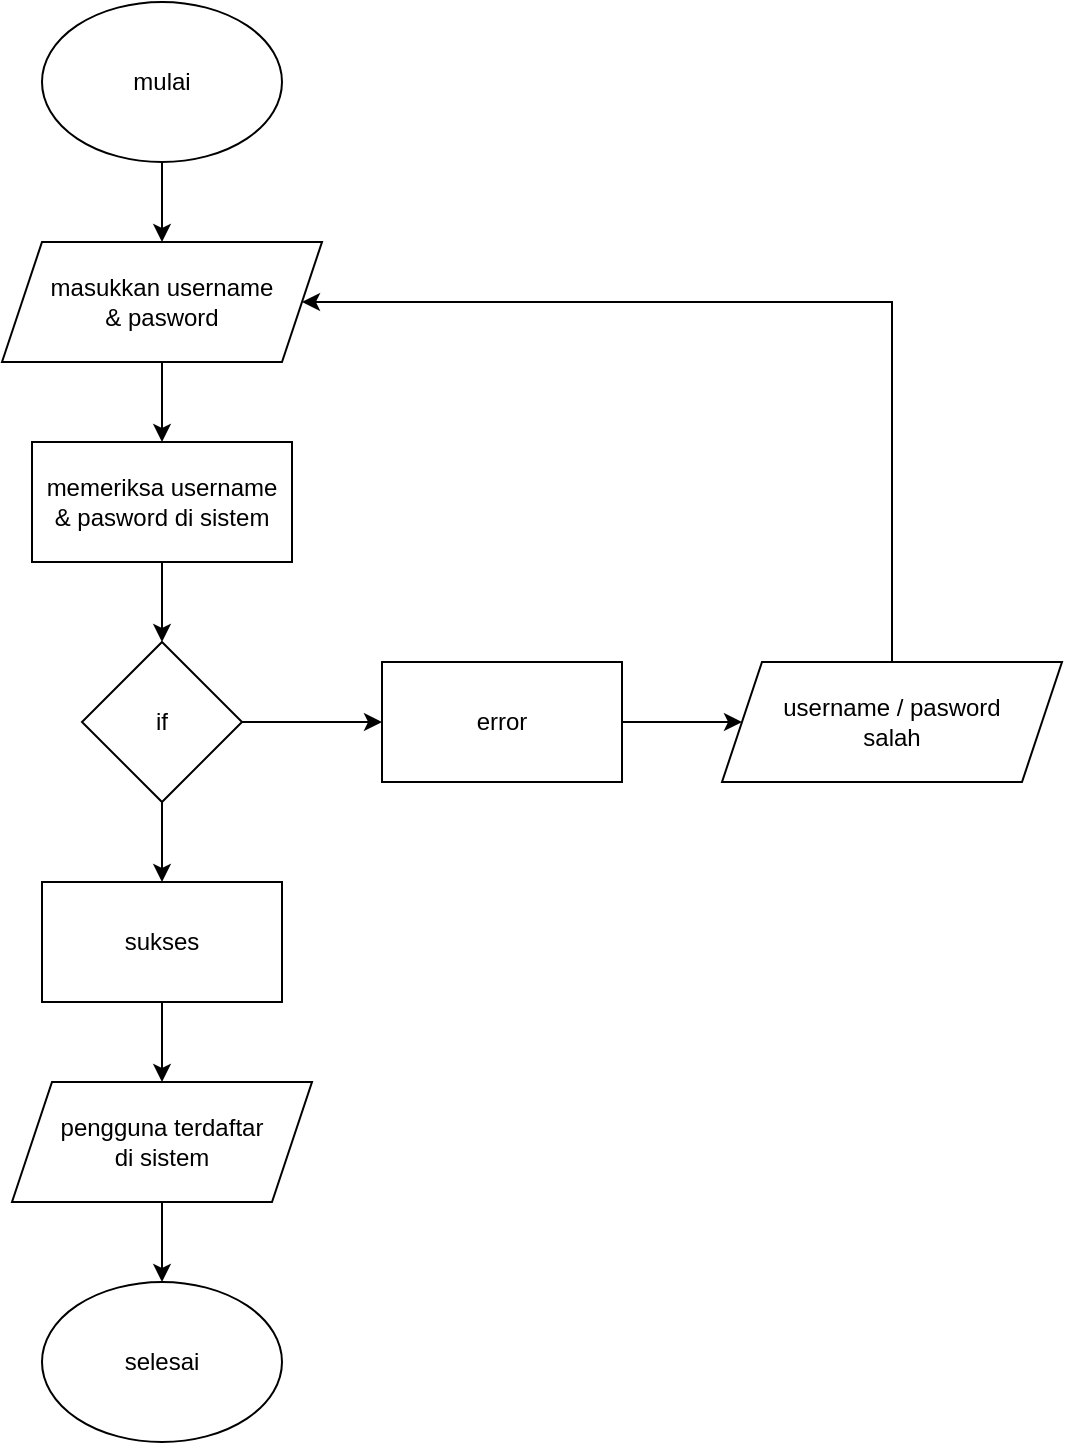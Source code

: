 <mxfile version="24.7.17">
  <diagram name="Page-1" id="2qqocHjtE8PsubvrWxqt">
    <mxGraphModel dx="794" dy="2646" grid="1" gridSize="10" guides="1" tooltips="1" connect="1" arrows="1" fold="1" page="1" pageScale="1" pageWidth="850" pageHeight="1100" math="0" shadow="0">
      <root>
        <mxCell id="0" />
        <mxCell id="1" parent="0" />
        <mxCell id="AvBMiMWbxeBO7aB9u8ek-1" value="mulai" style="ellipse;whiteSpace=wrap;html=1;" vertex="1" parent="1">
          <mxGeometry x="100" y="-2160" width="120" height="80" as="geometry" />
        </mxCell>
        <mxCell id="AvBMiMWbxeBO7aB9u8ek-2" value="masukkan username&lt;div&gt;&amp;amp; pasword&lt;/div&gt;" style="shape=parallelogram;perimeter=parallelogramPerimeter;whiteSpace=wrap;html=1;fixedSize=1;" vertex="1" parent="1">
          <mxGeometry x="80" y="-2040" width="160" height="60" as="geometry" />
        </mxCell>
        <mxCell id="AvBMiMWbxeBO7aB9u8ek-3" value="memeriksa username&lt;div&gt;&amp;amp; pasword di sistem&lt;/div&gt;" style="rounded=0;whiteSpace=wrap;html=1;" vertex="1" parent="1">
          <mxGeometry x="95" y="-1940" width="130" height="60" as="geometry" />
        </mxCell>
        <mxCell id="AvBMiMWbxeBO7aB9u8ek-4" value="if" style="rhombus;whiteSpace=wrap;html=1;" vertex="1" parent="1">
          <mxGeometry x="120" y="-1840" width="80" height="80" as="geometry" />
        </mxCell>
        <mxCell id="AvBMiMWbxeBO7aB9u8ek-5" value="sukses" style="rounded=0;whiteSpace=wrap;html=1;" vertex="1" parent="1">
          <mxGeometry x="100" y="-1720" width="120" height="60" as="geometry" />
        </mxCell>
        <mxCell id="AvBMiMWbxeBO7aB9u8ek-6" value="error" style="rounded=0;whiteSpace=wrap;html=1;" vertex="1" parent="1">
          <mxGeometry x="270" y="-1830" width="120" height="60" as="geometry" />
        </mxCell>
        <mxCell id="AvBMiMWbxeBO7aB9u8ek-7" value="selesai" style="ellipse;whiteSpace=wrap;html=1;" vertex="1" parent="1">
          <mxGeometry x="100" y="-1520" width="120" height="80" as="geometry" />
        </mxCell>
        <mxCell id="AvBMiMWbxeBO7aB9u8ek-8" value="" style="endArrow=classic;html=1;rounded=0;exitX=0.5;exitY=1;exitDx=0;exitDy=0;entryX=0.5;entryY=0;entryDx=0;entryDy=0;" edge="1" parent="1" source="AvBMiMWbxeBO7aB9u8ek-1" target="AvBMiMWbxeBO7aB9u8ek-2">
          <mxGeometry width="50" height="50" relative="1" as="geometry">
            <mxPoint x="135" y="-2020" as="sourcePoint" />
            <mxPoint x="290" y="-2050" as="targetPoint" />
          </mxGeometry>
        </mxCell>
        <mxCell id="AvBMiMWbxeBO7aB9u8ek-9" value="" style="endArrow=classic;html=1;rounded=0;exitX=0.5;exitY=1;exitDx=0;exitDy=0;entryX=0.5;entryY=0;entryDx=0;entryDy=0;" edge="1" parent="1" source="AvBMiMWbxeBO7aB9u8ek-2" target="AvBMiMWbxeBO7aB9u8ek-3">
          <mxGeometry width="50" height="50" relative="1" as="geometry">
            <mxPoint x="380" y="-1990" as="sourcePoint" />
            <mxPoint x="430" y="-2040" as="targetPoint" />
          </mxGeometry>
        </mxCell>
        <mxCell id="AvBMiMWbxeBO7aB9u8ek-10" value="" style="endArrow=classic;html=1;rounded=0;exitX=0.5;exitY=1;exitDx=0;exitDy=0;entryX=0.5;entryY=0;entryDx=0;entryDy=0;" edge="1" parent="1" source="AvBMiMWbxeBO7aB9u8ek-3" target="AvBMiMWbxeBO7aB9u8ek-4">
          <mxGeometry width="50" height="50" relative="1" as="geometry">
            <mxPoint x="380" y="-1790" as="sourcePoint" />
            <mxPoint x="430" y="-1840" as="targetPoint" />
          </mxGeometry>
        </mxCell>
        <mxCell id="AvBMiMWbxeBO7aB9u8ek-11" value="" style="endArrow=classic;html=1;rounded=0;exitX=0.5;exitY=1;exitDx=0;exitDy=0;entryX=0.5;entryY=0;entryDx=0;entryDy=0;" edge="1" parent="1" source="AvBMiMWbxeBO7aB9u8ek-4" target="AvBMiMWbxeBO7aB9u8ek-5">
          <mxGeometry width="50" height="50" relative="1" as="geometry">
            <mxPoint x="380" y="-1790" as="sourcePoint" />
            <mxPoint x="430" y="-1840" as="targetPoint" />
          </mxGeometry>
        </mxCell>
        <mxCell id="AvBMiMWbxeBO7aB9u8ek-12" value="" style="endArrow=classic;html=1;rounded=0;exitX=1;exitY=0.5;exitDx=0;exitDy=0;entryX=0;entryY=0.5;entryDx=0;entryDy=0;" edge="1" parent="1" source="AvBMiMWbxeBO7aB9u8ek-4" target="AvBMiMWbxeBO7aB9u8ek-6">
          <mxGeometry width="50" height="50" relative="1" as="geometry">
            <mxPoint x="380" y="-1790" as="sourcePoint" />
            <mxPoint x="430" y="-1840" as="targetPoint" />
          </mxGeometry>
        </mxCell>
        <mxCell id="AvBMiMWbxeBO7aB9u8ek-13" value="" style="endArrow=classic;html=1;rounded=0;entryX=1;entryY=0.5;entryDx=0;entryDy=0;exitX=0.5;exitY=0;exitDx=0;exitDy=0;" edge="1" parent="1" source="AvBMiMWbxeBO7aB9u8ek-16" target="AvBMiMWbxeBO7aB9u8ek-2">
          <mxGeometry width="50" height="50" relative="1" as="geometry">
            <mxPoint x="500" y="-1860" as="sourcePoint" />
            <mxPoint x="425" y="-2010" as="targetPoint" />
            <Array as="points">
              <mxPoint x="525" y="-2010" />
            </Array>
          </mxGeometry>
        </mxCell>
        <mxCell id="AvBMiMWbxeBO7aB9u8ek-14" value="" style="endArrow=classic;html=1;rounded=0;exitX=0.5;exitY=1;exitDx=0;exitDy=0;entryX=0.5;entryY=0;entryDx=0;entryDy=0;" edge="1" parent="1" source="AvBMiMWbxeBO7aB9u8ek-5" target="AvBMiMWbxeBO7aB9u8ek-18">
          <mxGeometry width="50" height="50" relative="1" as="geometry">
            <mxPoint x="380" y="-1690" as="sourcePoint" />
            <mxPoint x="190" y="-1630" as="targetPoint" />
          </mxGeometry>
        </mxCell>
        <mxCell id="AvBMiMWbxeBO7aB9u8ek-16" value="username / pasword&lt;div&gt;salah&lt;/div&gt;" style="shape=parallelogram;perimeter=parallelogramPerimeter;whiteSpace=wrap;html=1;fixedSize=1;" vertex="1" parent="1">
          <mxGeometry x="440" y="-1830" width="170" height="60" as="geometry" />
        </mxCell>
        <mxCell id="AvBMiMWbxeBO7aB9u8ek-17" value="" style="endArrow=classic;html=1;rounded=0;exitX=1;exitY=0.5;exitDx=0;exitDy=0;entryX=0;entryY=0.5;entryDx=0;entryDy=0;" edge="1" parent="1" source="AvBMiMWbxeBO7aB9u8ek-6" target="AvBMiMWbxeBO7aB9u8ek-16">
          <mxGeometry width="50" height="50" relative="1" as="geometry">
            <mxPoint x="380" y="-1890" as="sourcePoint" />
            <mxPoint x="430" y="-1940" as="targetPoint" />
          </mxGeometry>
        </mxCell>
        <mxCell id="AvBMiMWbxeBO7aB9u8ek-18" value="pengguna terdaftar&lt;div&gt;di sistem&lt;/div&gt;" style="shape=parallelogram;perimeter=parallelogramPerimeter;whiteSpace=wrap;html=1;fixedSize=1;" vertex="1" parent="1">
          <mxGeometry x="85" y="-1620" width="150" height="60" as="geometry" />
        </mxCell>
        <mxCell id="AvBMiMWbxeBO7aB9u8ek-19" value="" style="endArrow=classic;html=1;rounded=0;exitX=0.5;exitY=1;exitDx=0;exitDy=0;entryX=0.5;entryY=0;entryDx=0;entryDy=0;" edge="1" parent="1" source="AvBMiMWbxeBO7aB9u8ek-18" target="AvBMiMWbxeBO7aB9u8ek-7">
          <mxGeometry width="50" height="50" relative="1" as="geometry">
            <mxPoint x="380" y="-1490" as="sourcePoint" />
            <mxPoint x="430" y="-1540" as="targetPoint" />
          </mxGeometry>
        </mxCell>
      </root>
    </mxGraphModel>
  </diagram>
</mxfile>
